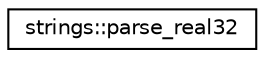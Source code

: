 digraph "Graphical Class Hierarchy"
{
 // LATEX_PDF_SIZE
  edge [fontname="Helvetica",fontsize="10",labelfontname="Helvetica",labelfontsize="10"];
  node [fontname="Helvetica",fontsize="10",shape=record];
  rankdir="LR";
  Node0 [label="strings::parse_real32",height=0.2,width=0.4,color="black", fillcolor="white", style="filled",URL="$interfacestrings_1_1parse__real32.html",tooltip="Attempts to parse a string to a 32-bit floating-point value."];
}
